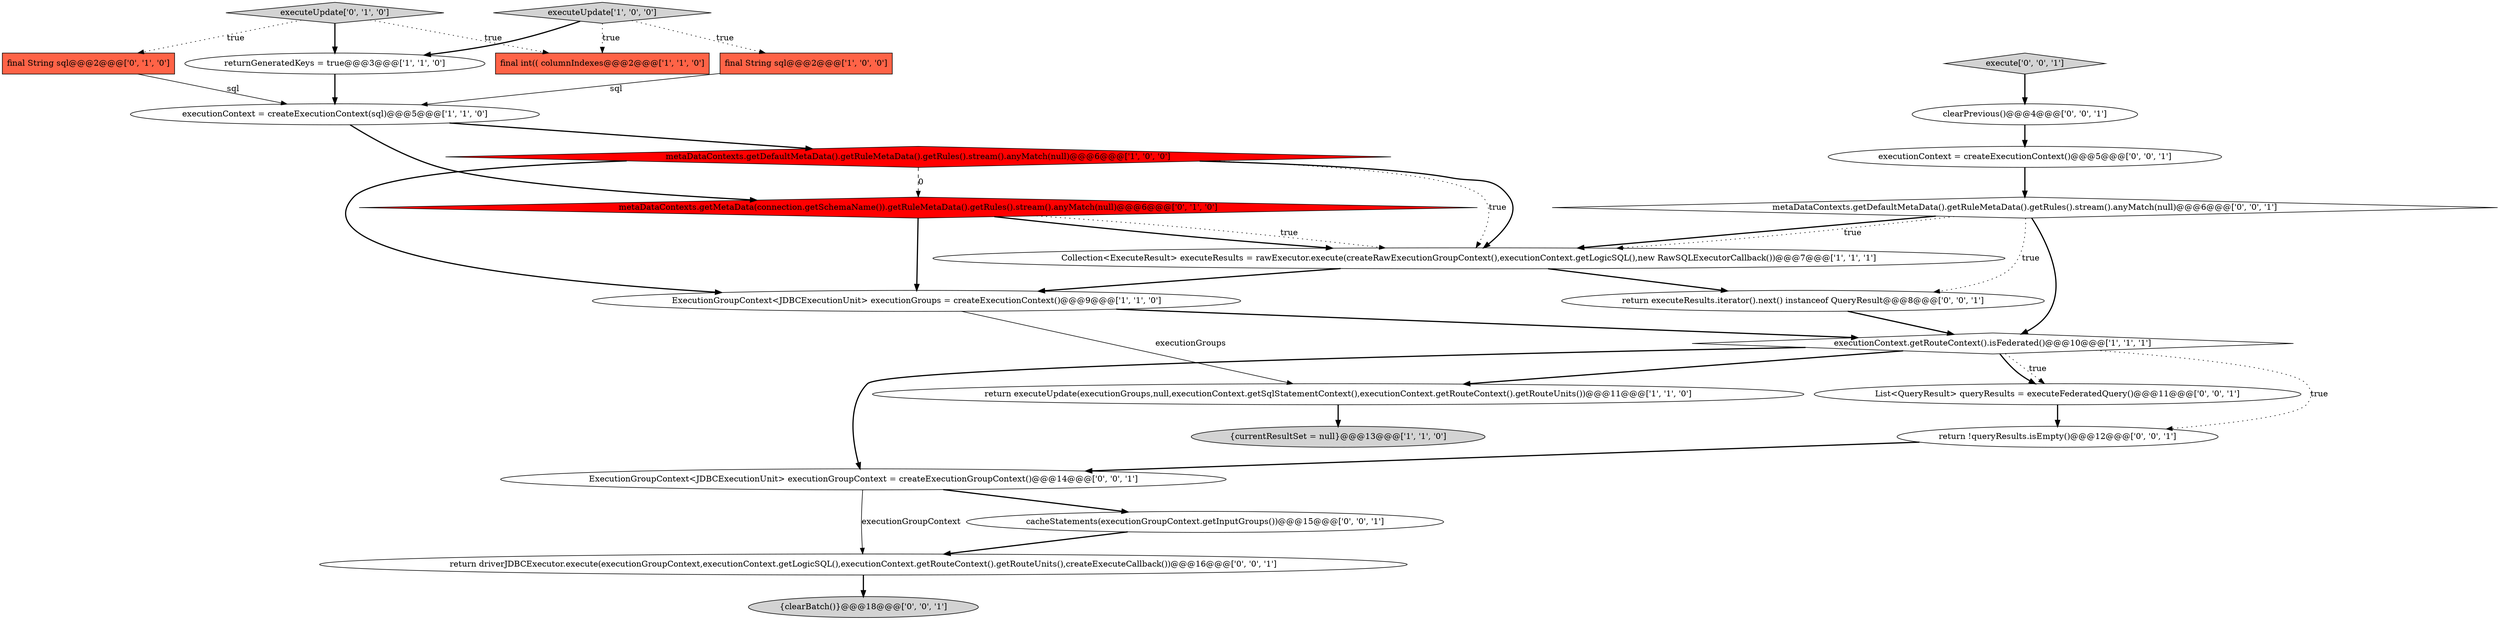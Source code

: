 digraph {
5 [style = filled, label = "executionContext.getRouteContext().isFederated()@@@10@@@['1', '1', '1']", fillcolor = white, shape = diamond image = "AAA0AAABBB1BBB"];
17 [style = filled, label = "return !queryResults.isEmpty()@@@12@@@['0', '0', '1']", fillcolor = white, shape = ellipse image = "AAA0AAABBB3BBB"];
22 [style = filled, label = "return driverJDBCExecutor.execute(executionGroupContext,executionContext.getLogicSQL(),executionContext.getRouteContext().getRouteUnits(),createExecuteCallback())@@@16@@@['0', '0', '1']", fillcolor = white, shape = ellipse image = "AAA0AAABBB3BBB"];
3 [style = filled, label = "executionContext = createExecutionContext(sql)@@@5@@@['1', '1', '0']", fillcolor = white, shape = ellipse image = "AAA0AAABBB1BBB"];
10 [style = filled, label = "{currentResultSet = null}@@@13@@@['1', '1', '0']", fillcolor = lightgray, shape = ellipse image = "AAA0AAABBB1BBB"];
18 [style = filled, label = "{clearBatch()}@@@18@@@['0', '0', '1']", fillcolor = lightgray, shape = ellipse image = "AAA0AAABBB3BBB"];
12 [style = filled, label = "final String sql@@@2@@@['0', '1', '0']", fillcolor = tomato, shape = box image = "AAA0AAABBB2BBB"];
16 [style = filled, label = "cacheStatements(executionGroupContext.getInputGroups())@@@15@@@['0', '0', '1']", fillcolor = white, shape = ellipse image = "AAA0AAABBB3BBB"];
0 [style = filled, label = "final String sql@@@2@@@['1', '0', '0']", fillcolor = tomato, shape = box image = "AAA0AAABBB1BBB"];
21 [style = filled, label = "ExecutionGroupContext<JDBCExecutionUnit> executionGroupContext = createExecutionGroupContext()@@@14@@@['0', '0', '1']", fillcolor = white, shape = ellipse image = "AAA0AAABBB3BBB"];
2 [style = filled, label = "return executeUpdate(executionGroups,null,executionContext.getSqlStatementContext(),executionContext.getRouteContext().getRouteUnits())@@@11@@@['1', '1', '0']", fillcolor = white, shape = ellipse image = "AAA0AAABBB1BBB"];
1 [style = filled, label = "final int(( columnIndexes@@@2@@@['1', '1', '0']", fillcolor = tomato, shape = box image = "AAA0AAABBB1BBB"];
7 [style = filled, label = "Collection<ExecuteResult> executeResults = rawExecutor.execute(createRawExecutionGroupContext(),executionContext.getLogicSQL(),new RawSQLExecutorCallback())@@@7@@@['1', '1', '1']", fillcolor = white, shape = ellipse image = "AAA0AAABBB1BBB"];
9 [style = filled, label = "returnGeneratedKeys = true@@@3@@@['1', '1', '0']", fillcolor = white, shape = ellipse image = "AAA0AAABBB1BBB"];
15 [style = filled, label = "executionContext = createExecutionContext()@@@5@@@['0', '0', '1']", fillcolor = white, shape = ellipse image = "AAA0AAABBB3BBB"];
11 [style = filled, label = "executeUpdate['0', '1', '0']", fillcolor = lightgray, shape = diamond image = "AAA0AAABBB2BBB"];
20 [style = filled, label = "List<QueryResult> queryResults = executeFederatedQuery()@@@11@@@['0', '0', '1']", fillcolor = white, shape = ellipse image = "AAA0AAABBB3BBB"];
4 [style = filled, label = "metaDataContexts.getDefaultMetaData().getRuleMetaData().getRules().stream().anyMatch(null)@@@6@@@['1', '0', '0']", fillcolor = red, shape = diamond image = "AAA1AAABBB1BBB"];
14 [style = filled, label = "return executeResults.iterator().next() instanceof QueryResult@@@8@@@['0', '0', '1']", fillcolor = white, shape = ellipse image = "AAA0AAABBB3BBB"];
8 [style = filled, label = "ExecutionGroupContext<JDBCExecutionUnit> executionGroups = createExecutionContext()@@@9@@@['1', '1', '0']", fillcolor = white, shape = ellipse image = "AAA0AAABBB1BBB"];
23 [style = filled, label = "clearPrevious()@@@4@@@['0', '0', '1']", fillcolor = white, shape = ellipse image = "AAA0AAABBB3BBB"];
6 [style = filled, label = "executeUpdate['1', '0', '0']", fillcolor = lightgray, shape = diamond image = "AAA0AAABBB1BBB"];
13 [style = filled, label = "metaDataContexts.getMetaData(connection.getSchemaName()).getRuleMetaData().getRules().stream().anyMatch(null)@@@6@@@['0', '1', '0']", fillcolor = red, shape = diamond image = "AAA1AAABBB2BBB"];
24 [style = filled, label = "metaDataContexts.getDefaultMetaData().getRuleMetaData().getRules().stream().anyMatch(null)@@@6@@@['0', '0', '1']", fillcolor = white, shape = diamond image = "AAA0AAABBB3BBB"];
19 [style = filled, label = "execute['0', '0', '1']", fillcolor = lightgray, shape = diamond image = "AAA0AAABBB3BBB"];
5->17 [style = dotted, label="true"];
20->17 [style = bold, label=""];
24->14 [style = dotted, label="true"];
5->20 [style = bold, label=""];
8->2 [style = solid, label="executionGroups"];
11->1 [style = dotted, label="true"];
11->12 [style = dotted, label="true"];
23->15 [style = bold, label=""];
6->1 [style = dotted, label="true"];
4->7 [style = dotted, label="true"];
13->7 [style = dotted, label="true"];
16->22 [style = bold, label=""];
7->8 [style = bold, label=""];
2->10 [style = bold, label=""];
11->9 [style = bold, label=""];
3->4 [style = bold, label=""];
4->7 [style = bold, label=""];
24->5 [style = bold, label=""];
7->14 [style = bold, label=""];
5->21 [style = bold, label=""];
5->2 [style = bold, label=""];
22->18 [style = bold, label=""];
8->5 [style = bold, label=""];
13->7 [style = bold, label=""];
19->23 [style = bold, label=""];
15->24 [style = bold, label=""];
21->22 [style = solid, label="executionGroupContext"];
3->13 [style = bold, label=""];
21->16 [style = bold, label=""];
9->3 [style = bold, label=""];
4->8 [style = bold, label=""];
5->20 [style = dotted, label="true"];
6->0 [style = dotted, label="true"];
12->3 [style = solid, label="sql"];
6->9 [style = bold, label=""];
13->8 [style = bold, label=""];
4->13 [style = dashed, label="0"];
24->7 [style = bold, label=""];
17->21 [style = bold, label=""];
24->7 [style = dotted, label="true"];
0->3 [style = solid, label="sql"];
14->5 [style = bold, label=""];
}
